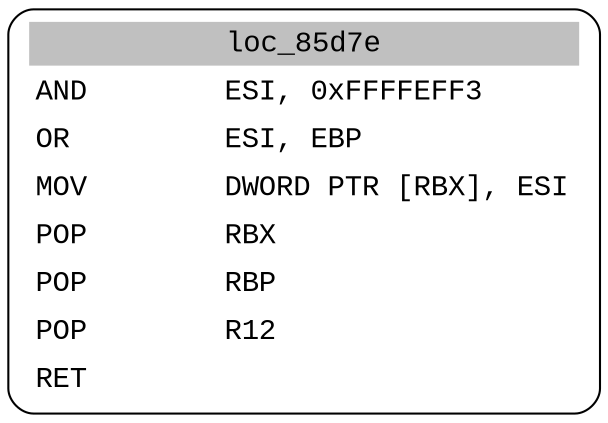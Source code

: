 digraph asm_graph {
1941 [
shape="Mrecord" fontname="Courier New"label =<<table border="0" cellborder="0" cellpadding="3"><tr><td align="center" colspan="2" bgcolor="grey">loc_85d7e</td></tr><tr><td align="left">AND        ESI, 0xFFFFEFF3</td></tr><tr><td align="left">OR         ESI, EBP</td></tr><tr><td align="left">MOV        DWORD PTR [RBX], ESI</td></tr><tr><td align="left">POP        RBX</td></tr><tr><td align="left">POP        RBP</td></tr><tr><td align="left">POP        R12</td></tr><tr><td align="left">RET        </td></tr></table>> ];
}